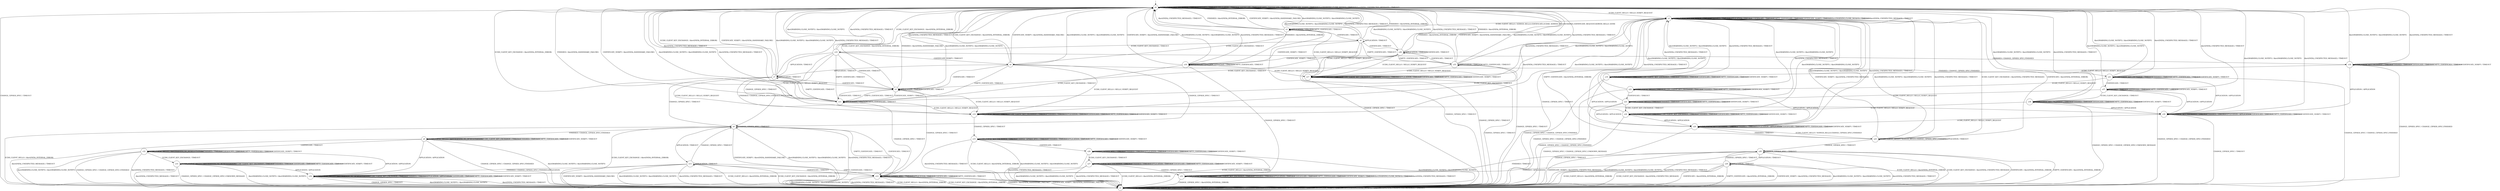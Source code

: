 digraph g {

	s0 [shape="circle" label="s0"];
	s1 [shape="circle" label="s1"];
	s2 [shape="circle" label="s2"];
	s3 [shape="circle" label="s3"];
	s4 [shape="circle" label="s4"];
	s5 [shape="circle" label="s5"];
	s6 [shape="circle" label="s6"];
	s7 [shape="circle" label="s7"];
	s8 [shape="circle" label="s8"];
	s9 [shape="circle" label="s9"];
	s10 [shape="circle" label="s10"];
	s11 [shape="circle" label="s11"];
	s12 [shape="circle" label="s12"];
	s13 [shape="circle" label="s13"];
	s14 [shape="circle" label="s14"];
	s15 [shape="circle" label="s15"];
	s16 [shape="circle" label="s16"];
	s17 [shape="circle" label="s17"];
	s18 [shape="circle" label="s18"];
	s19 [shape="circle" label="s19"];
	s20 [shape="circle" label="s20"];
	s21 [shape="circle" label="s21"];
	s22 [shape="circle" label="s22"];
	s23 [shape="circle" label="s23"];
	s24 [shape="circle" label="s24"];
	s25 [shape="circle" label="s25"];
	s26 [shape="circle" label="s26"];
	s27 [shape="circle" label="s27"];
	s28 [shape="circle" label="s28"];
	s29 [shape="circle" label="s29"];
	s30 [shape="circle" label="s30"];
	s31 [shape="circle" label="s31"];
	s32 [shape="circle" label="s32"];
	s33 [shape="circle" label="s33"];
	s34 [shape="circle" label="s34"];
	s35 [shape="circle" label="s35"];
	s36 [shape="circle" label="s36"];
	s37 [shape="circle" label="s37"];
	s38 [shape="circle" label="s38"];
	s0 -> s2 [label="ECDH_CLIENT_HELLO / HELLO_VERIFY_REQUEST"];
	s0 -> s0 [label="ECDH_CLIENT_KEY_EXCHANGE / TIMEOUT"];
	s0 -> s1 [label="CHANGE_CIPHER_SPEC / TIMEOUT"];
	s0 -> s0 [label="FINISHED / TIMEOUT"];
	s0 -> s0 [label="APPLICATION / TIMEOUT"];
	s0 -> s0 [label="CERTIFICATE / TIMEOUT"];
	s0 -> s0 [label="EMPTY_CERTIFICATE / TIMEOUT"];
	s0 -> s0 [label="CERTIFICATE_VERIFY / TIMEOUT"];
	s0 -> s0 [label="Alert(WARNING,CLOSE_NOTIFY) / TIMEOUT"];
	s0 -> s0 [label="Alert(FATAL,UNEXPECTED_MESSAGE) / TIMEOUT"];
	s1 -> s1 [label="ECDH_CLIENT_HELLO / TIMEOUT"];
	s1 -> s1 [label="ECDH_CLIENT_KEY_EXCHANGE / TIMEOUT"];
	s1 -> s1 [label="CHANGE_CIPHER_SPEC / TIMEOUT"];
	s1 -> s1 [label="FINISHED / TIMEOUT"];
	s1 -> s1 [label="APPLICATION / TIMEOUT"];
	s1 -> s1 [label="CERTIFICATE / TIMEOUT"];
	s1 -> s1 [label="EMPTY_CERTIFICATE / TIMEOUT"];
	s1 -> s1 [label="CERTIFICATE_VERIFY / TIMEOUT"];
	s1 -> s1 [label="Alert(WARNING,CLOSE_NOTIFY) / TIMEOUT"];
	s1 -> s1 [label="Alert(FATAL,UNEXPECTED_MESSAGE) / TIMEOUT"];
	s2 -> s3 [label="ECDH_CLIENT_HELLO / SERVER_HELLO,CERTIFICATE,ECDHE_SERVER_KEY_EXCHANGE,CERTIFICATE_REQUEST,SERVER_HELLO_DONE"];
	s2 -> s2 [label="ECDH_CLIENT_KEY_EXCHANGE / TIMEOUT"];
	s2 -> s1 [label="CHANGE_CIPHER_SPEC / TIMEOUT"];
	s2 -> s2 [label="FINISHED / TIMEOUT"];
	s2 -> s2 [label="APPLICATION / TIMEOUT"];
	s2 -> s2 [label="CERTIFICATE / TIMEOUT"];
	s2 -> s2 [label="EMPTY_CERTIFICATE / TIMEOUT"];
	s2 -> s2 [label="CERTIFICATE_VERIFY / TIMEOUT"];
	s2 -> s2 [label="Alert(WARNING,CLOSE_NOTIFY) / TIMEOUT"];
	s2 -> s2 [label="Alert(FATAL,UNEXPECTED_MESSAGE) / TIMEOUT"];
	s3 -> s17 [label="ECDH_CLIENT_HELLO / HELLO_VERIFY_REQUEST"];
	s3 -> s4 [label="ECDH_CLIENT_KEY_EXCHANGE / TIMEOUT"];
	s3 -> s1 [label="CHANGE_CIPHER_SPEC / TIMEOUT"];
	s3 -> s0 [label="FINISHED / Alert(FATAL,INTERNAL_ERROR)"];
	s3 -> s3 [label="APPLICATION / TIMEOUT"];
	s3 -> s9 [label="CERTIFICATE / TIMEOUT"];
	s3 -> s3 [label="EMPTY_CERTIFICATE / TIMEOUT"];
	s3 -> s0 [label="CERTIFICATE_VERIFY / Alert(FATAL,HANDSHAKE_FAILURE)"];
	s3 -> s0 [label="Alert(WARNING,CLOSE_NOTIFY) / Alert(WARNING,CLOSE_NOTIFY)"];
	s3 -> s0 [label="Alert(FATAL,UNEXPECTED_MESSAGE) / TIMEOUT"];
	s4 -> s14 [label="ECDH_CLIENT_HELLO / HELLO_VERIFY_REQUEST"];
	s4 -> s0 [label="ECDH_CLIENT_KEY_EXCHANGE / Alert(FATAL,INTERNAL_ERROR)"];
	s4 -> s6 [label="CHANGE_CIPHER_SPEC / TIMEOUT"];
	s4 -> s21 [label="FINISHED / CHANGE_CIPHER_SPEC,FINISHED"];
	s4 -> s7 [label="APPLICATION / TIMEOUT"];
	s4 -> s5 [label="CERTIFICATE / TIMEOUT"];
	s4 -> s11 [label="EMPTY_CERTIFICATE / TIMEOUT"];
	s4 -> s0 [label="CERTIFICATE_VERIFY / Alert(FATAL,HANDSHAKE_FAILURE)"];
	s4 -> s0 [label="Alert(WARNING,CLOSE_NOTIFY) / Alert(WARNING,CLOSE_NOTIFY)"];
	s4 -> s0 [label="Alert(FATAL,UNEXPECTED_MESSAGE) / TIMEOUT"];
	s5 -> s14 [label="ECDH_CLIENT_HELLO / HELLO_VERIFY_REQUEST"];
	s5 -> s0 [label="ECDH_CLIENT_KEY_EXCHANGE / Alert(FATAL,INTERNAL_ERROR)"];
	s5 -> s12 [label="CHANGE_CIPHER_SPEC / TIMEOUT"];
	s5 -> s0 [label="FINISHED / Alert(FATAL,HANDSHAKE_FAILURE)"];
	s5 -> s5 [label="APPLICATION / TIMEOUT"];
	s5 -> s5 [label="CERTIFICATE / TIMEOUT"];
	s5 -> s11 [label="EMPTY_CERTIFICATE / TIMEOUT"];
	s5 -> s11 [label="CERTIFICATE_VERIFY / TIMEOUT"];
	s5 -> s0 [label="Alert(WARNING,CLOSE_NOTIFY) / Alert(WARNING,CLOSE_NOTIFY)"];
	s5 -> s0 [label="Alert(FATAL,UNEXPECTED_MESSAGE) / TIMEOUT"];
	s6 -> s1 [label="ECDH_CLIENT_HELLO / Alert(FATAL,INTERNAL_ERROR)"];
	s6 -> s1 [label="ECDH_CLIENT_KEY_EXCHANGE / Alert(FATAL,INTERNAL_ERROR)"];
	s6 -> s6 [label="CHANGE_CIPHER_SPEC / TIMEOUT"];
	s6 -> s8 [label="FINISHED / CHANGE_CIPHER_SPEC,FINISHED"];
	s6 -> s13 [label="APPLICATION / TIMEOUT"];
	s6 -> s12 [label="CERTIFICATE / TIMEOUT"];
	s6 -> s12 [label="EMPTY_CERTIFICATE / TIMEOUT"];
	s6 -> s1 [label="CERTIFICATE_VERIFY / Alert(FATAL,HANDSHAKE_FAILURE)"];
	s6 -> s1 [label="Alert(WARNING,CLOSE_NOTIFY) / Alert(WARNING,CLOSE_NOTIFY)"];
	s6 -> s1 [label="Alert(FATAL,UNEXPECTED_MESSAGE) / TIMEOUT"];
	s7 -> s14 [label="ECDH_CLIENT_HELLO / HELLO_VERIFY_REQUEST"];
	s7 -> s0 [label="ECDH_CLIENT_KEY_EXCHANGE / Alert(FATAL,INTERNAL_ERROR)"];
	s7 -> s6 [label="CHANGE_CIPHER_SPEC / TIMEOUT"];
	s7 -> s30 [label="FINISHED / CHANGE_CIPHER_SPEC,FINISHED,APPLICATION"];
	s7 -> s7 [label="APPLICATION / TIMEOUT"];
	s7 -> s5 [label="CERTIFICATE / TIMEOUT"];
	s7 -> s11 [label="EMPTY_CERTIFICATE / TIMEOUT"];
	s7 -> s0 [label="CERTIFICATE_VERIFY / Alert(FATAL,HANDSHAKE_FAILURE)"];
	s7 -> s0 [label="Alert(WARNING,CLOSE_NOTIFY) / Alert(WARNING,CLOSE_NOTIFY)"];
	s7 -> s0 [label="Alert(FATAL,UNEXPECTED_MESSAGE) / TIMEOUT"];
	s8 -> s8 [label="ECDH_CLIENT_HELLO / Alert(WARNING,NO_RENEGOTIATION)"];
	s8 -> s8 [label="ECDH_CLIENT_KEY_EXCHANGE / TIMEOUT"];
	s8 -> s1 [label="CHANGE_CIPHER_SPEC / CHANGE_CIPHER_SPEC,FINISHED"];
	s8 -> s8 [label="FINISHED / TIMEOUT"];
	s8 -> s34 [label="APPLICATION / APPLICATION"];
	s8 -> s32 [label="CERTIFICATE / TIMEOUT"];
	s8 -> s8 [label="EMPTY_CERTIFICATE / TIMEOUT"];
	s8 -> s8 [label="CERTIFICATE_VERIFY / TIMEOUT"];
	s8 -> s1 [label="Alert(WARNING,CLOSE_NOTIFY) / Alert(WARNING,CLOSE_NOTIFY)"];
	s8 -> s1 [label="Alert(FATAL,UNEXPECTED_MESSAGE) / TIMEOUT"];
	s9 -> s17 [label="ECDH_CLIENT_HELLO / HELLO_VERIFY_REQUEST"];
	s9 -> s10 [label="ECDH_CLIENT_KEY_EXCHANGE / TIMEOUT"];
	s9 -> s1 [label="CHANGE_CIPHER_SPEC / TIMEOUT"];
	s9 -> s0 [label="FINISHED / Alert(FATAL,INTERNAL_ERROR)"];
	s9 -> s9 [label="APPLICATION / TIMEOUT"];
	s9 -> s36 [label="CERTIFICATE / TIMEOUT"];
	s9 -> s35 [label="EMPTY_CERTIFICATE / TIMEOUT"];
	s9 -> s16 [label="CERTIFICATE_VERIFY / TIMEOUT"];
	s9 -> s0 [label="Alert(WARNING,CLOSE_NOTIFY) / Alert(WARNING,CLOSE_NOTIFY)"];
	s9 -> s0 [label="Alert(FATAL,UNEXPECTED_MESSAGE) / TIMEOUT"];
	s10 -> s14 [label="ECDH_CLIENT_HELLO / HELLO_VERIFY_REQUEST"];
	s10 -> s0 [label="ECDH_CLIENT_KEY_EXCHANGE / Alert(FATAL,INTERNAL_ERROR)"];
	s10 -> s6 [label="CHANGE_CIPHER_SPEC / TIMEOUT"];
	s10 -> s18 [label="FINISHED / CHANGE_CIPHER_SPEC,FINISHED"];
	s10 -> s7 [label="APPLICATION / TIMEOUT"];
	s10 -> s5 [label="CERTIFICATE / TIMEOUT"];
	s10 -> s11 [label="EMPTY_CERTIFICATE / TIMEOUT"];
	s10 -> s4 [label="CERTIFICATE_VERIFY / TIMEOUT"];
	s10 -> s0 [label="Alert(WARNING,CLOSE_NOTIFY) / Alert(WARNING,CLOSE_NOTIFY)"];
	s10 -> s0 [label="Alert(FATAL,UNEXPECTED_MESSAGE) / TIMEOUT"];
	s11 -> s14 [label="ECDH_CLIENT_HELLO / HELLO_VERIFY_REQUEST"];
	s11 -> s0 [label="ECDH_CLIENT_KEY_EXCHANGE / Alert(FATAL,INTERNAL_ERROR)"];
	s11 -> s12 [label="CHANGE_CIPHER_SPEC / TIMEOUT"];
	s11 -> s0 [label="FINISHED / Alert(FATAL,HANDSHAKE_FAILURE)"];
	s11 -> s11 [label="APPLICATION / TIMEOUT"];
	s11 -> s5 [label="CERTIFICATE / TIMEOUT"];
	s11 -> s11 [label="EMPTY_CERTIFICATE / TIMEOUT"];
	s11 -> s0 [label="CERTIFICATE_VERIFY / Alert(FATAL,HANDSHAKE_FAILURE)"];
	s11 -> s0 [label="Alert(WARNING,CLOSE_NOTIFY) / Alert(WARNING,CLOSE_NOTIFY)"];
	s11 -> s0 [label="Alert(FATAL,UNEXPECTED_MESSAGE) / TIMEOUT"];
	s12 -> s1 [label="ECDH_CLIENT_HELLO / Alert(FATAL,INTERNAL_ERROR)"];
	s12 -> s1 [label="ECDH_CLIENT_KEY_EXCHANGE / Alert(FATAL,INTERNAL_ERROR)"];
	s12 -> s12 [label="CHANGE_CIPHER_SPEC / TIMEOUT"];
	s12 -> s1 [label="FINISHED / Alert(FATAL,HANDSHAKE_FAILURE)"];
	s12 -> s12 [label="APPLICATION / TIMEOUT"];
	s12 -> s12 [label="CERTIFICATE / TIMEOUT"];
	s12 -> s12 [label="EMPTY_CERTIFICATE / TIMEOUT"];
	s12 -> s1 [label="CERTIFICATE_VERIFY / Alert(FATAL,HANDSHAKE_FAILURE)"];
	s12 -> s1 [label="Alert(WARNING,CLOSE_NOTIFY) / Alert(WARNING,CLOSE_NOTIFY)"];
	s12 -> s1 [label="Alert(FATAL,UNEXPECTED_MESSAGE) / TIMEOUT"];
	s13 -> s1 [label="ECDH_CLIENT_HELLO / Alert(FATAL,INTERNAL_ERROR)"];
	s13 -> s1 [label="ECDH_CLIENT_KEY_EXCHANGE / Alert(FATAL,INTERNAL_ERROR)"];
	s13 -> s6 [label="CHANGE_CIPHER_SPEC / TIMEOUT"];
	s13 -> s34 [label="FINISHED / CHANGE_CIPHER_SPEC,FINISHED,APPLICATION"];
	s13 -> s13 [label="APPLICATION / TIMEOUT"];
	s13 -> s12 [label="CERTIFICATE / TIMEOUT"];
	s13 -> s12 [label="EMPTY_CERTIFICATE / TIMEOUT"];
	s13 -> s1 [label="CERTIFICATE_VERIFY / Alert(FATAL,HANDSHAKE_FAILURE)"];
	s13 -> s1 [label="Alert(WARNING,CLOSE_NOTIFY) / Alert(WARNING,CLOSE_NOTIFY)"];
	s13 -> s1 [label="Alert(FATAL,UNEXPECTED_MESSAGE) / TIMEOUT"];
	s14 -> s14 [label="ECDH_CLIENT_HELLO / TIMEOUT"];
	s14 -> s14 [label="ECDH_CLIENT_KEY_EXCHANGE / TIMEOUT"];
	s14 -> s15 [label="CHANGE_CIPHER_SPEC / TIMEOUT"];
	s14 -> s14 [label="FINISHED / TIMEOUT"];
	s14 -> s14 [label="APPLICATION / TIMEOUT"];
	s14 -> s14 [label="CERTIFICATE / TIMEOUT"];
	s14 -> s14 [label="EMPTY_CERTIFICATE / TIMEOUT"];
	s14 -> s14 [label="CERTIFICATE_VERIFY / TIMEOUT"];
	s14 -> s2 [label="Alert(WARNING,CLOSE_NOTIFY) / Alert(WARNING,CLOSE_NOTIFY)"];
	s14 -> s2 [label="Alert(FATAL,UNEXPECTED_MESSAGE) / TIMEOUT"];
	s15 -> s1 [label="ECDH_CLIENT_HELLO / Alert(FATAL,INTERNAL_ERROR)"];
	s15 -> s15 [label="ECDH_CLIENT_KEY_EXCHANGE / TIMEOUT"];
	s15 -> s15 [label="CHANGE_CIPHER_SPEC / TIMEOUT"];
	s15 -> s15 [label="FINISHED / TIMEOUT"];
	s15 -> s15 [label="APPLICATION / TIMEOUT"];
	s15 -> s26 [label="CERTIFICATE / TIMEOUT"];
	s15 -> s15 [label="EMPTY_CERTIFICATE / TIMEOUT"];
	s15 -> s15 [label="CERTIFICATE_VERIFY / TIMEOUT"];
	s15 -> s1 [label="Alert(WARNING,CLOSE_NOTIFY) / Alert(WARNING,CLOSE_NOTIFY)"];
	s15 -> s1 [label="Alert(FATAL,UNEXPECTED_MESSAGE) / TIMEOUT"];
	s16 -> s17 [label="ECDH_CLIENT_HELLO / HELLO_VERIFY_REQUEST"];
	s16 -> s11 [label="ECDH_CLIENT_KEY_EXCHANGE / TIMEOUT"];
	s16 -> s31 [label="CHANGE_CIPHER_SPEC / TIMEOUT"];
	s16 -> s0 [label="FINISHED / Alert(FATAL,INTERNAL_ERROR)"];
	s16 -> s16 [label="APPLICATION / TIMEOUT"];
	s16 -> s16 [label="CERTIFICATE / TIMEOUT"];
	s16 -> s16 [label="EMPTY_CERTIFICATE / TIMEOUT"];
	s16 -> s0 [label="CERTIFICATE_VERIFY / Alert(FATAL,HANDSHAKE_FAILURE)"];
	s16 -> s0 [label="Alert(WARNING,CLOSE_NOTIFY) / Alert(WARNING,CLOSE_NOTIFY)"];
	s16 -> s0 [label="Alert(FATAL,UNEXPECTED_MESSAGE) / TIMEOUT"];
	s17 -> s17 [label="ECDH_CLIENT_HELLO / TIMEOUT"];
	s17 -> s17 [label="ECDH_CLIENT_KEY_EXCHANGE / TIMEOUT"];
	s17 -> s1 [label="CHANGE_CIPHER_SPEC / TIMEOUT"];
	s17 -> s17 [label="FINISHED / TIMEOUT"];
	s17 -> s17 [label="APPLICATION / TIMEOUT"];
	s17 -> s17 [label="CERTIFICATE / TIMEOUT"];
	s17 -> s17 [label="EMPTY_CERTIFICATE / TIMEOUT"];
	s17 -> s17 [label="CERTIFICATE_VERIFY / TIMEOUT"];
	s17 -> s2 [label="Alert(WARNING,CLOSE_NOTIFY) / Alert(WARNING,CLOSE_NOTIFY)"];
	s17 -> s2 [label="Alert(FATAL,UNEXPECTED_MESSAGE) / TIMEOUT"];
	s18 -> s19 [label="ECDH_CLIENT_HELLO / HELLO_VERIFY_REQUEST"];
	s18 -> s18 [label="ECDH_CLIENT_KEY_EXCHANGE / TIMEOUT"];
	s18 -> s1 [label="CHANGE_CIPHER_SPEC / CHANGE_CIPHER_SPEC,FINISHED"];
	s18 -> s18 [label="FINISHED / TIMEOUT"];
	s18 -> s30 [label="APPLICATION / APPLICATION"];
	s18 -> s18 [label="CERTIFICATE / TIMEOUT"];
	s18 -> s18 [label="EMPTY_CERTIFICATE / TIMEOUT"];
	s18 -> s18 [label="CERTIFICATE_VERIFY / TIMEOUT"];
	s18 -> s0 [label="Alert(WARNING,CLOSE_NOTIFY) / Alert(WARNING,CLOSE_NOTIFY)"];
	s18 -> s0 [label="Alert(FATAL,UNEXPECTED_MESSAGE) / TIMEOUT"];
	s19 -> s19 [label="ECDH_CLIENT_HELLO / TIMEOUT"];
	s19 -> s19 [label="ECDH_CLIENT_KEY_EXCHANGE / TIMEOUT"];
	s19 -> s1 [label="CHANGE_CIPHER_SPEC / CHANGE_CIPHER_SPEC,FINISHED"];
	s19 -> s19 [label="FINISHED / TIMEOUT"];
	s19 -> s20 [label="APPLICATION / APPLICATION"];
	s19 -> s19 [label="CERTIFICATE / TIMEOUT"];
	s19 -> s19 [label="EMPTY_CERTIFICATE / TIMEOUT"];
	s19 -> s19 [label="CERTIFICATE_VERIFY / TIMEOUT"];
	s19 -> s2 [label="Alert(WARNING,CLOSE_NOTIFY) / Alert(WARNING,CLOSE_NOTIFY)"];
	s19 -> s2 [label="Alert(FATAL,UNEXPECTED_MESSAGE) / TIMEOUT"];
	s20 -> s25 [label="ECDH_CLIENT_HELLO / SERVER_HELLO,CHANGE_CIPHER_SPEC,FINISHED"];
	s20 -> s20 [label="ECDH_CLIENT_KEY_EXCHANGE / TIMEOUT"];
	s20 -> s1 [label="CHANGE_CIPHER_SPEC / TIMEOUT"];
	s20 -> s20 [label="FINISHED / TIMEOUT"];
	s20 -> s20 [label="APPLICATION / APPLICATION"];
	s20 -> s20 [label="CERTIFICATE / TIMEOUT"];
	s20 -> s20 [label="EMPTY_CERTIFICATE / TIMEOUT"];
	s20 -> s20 [label="CERTIFICATE_VERIFY / TIMEOUT"];
	s20 -> s2 [label="Alert(WARNING,CLOSE_NOTIFY) / Alert(WARNING,CLOSE_NOTIFY)"];
	s20 -> s2 [label="Alert(FATAL,UNEXPECTED_MESSAGE) / TIMEOUT"];
	s21 -> s22 [label="ECDH_CLIENT_HELLO / HELLO_VERIFY_REQUEST"];
	s21 -> s21 [label="ECDH_CLIENT_KEY_EXCHANGE / TIMEOUT"];
	s21 -> s1 [label="CHANGE_CIPHER_SPEC / CHANGE_CIPHER_SPEC,FINISHED"];
	s21 -> s21 [label="FINISHED / TIMEOUT"];
	s21 -> s30 [label="APPLICATION / APPLICATION"];
	s21 -> s37 [label="CERTIFICATE / TIMEOUT"];
	s21 -> s21 [label="EMPTY_CERTIFICATE / TIMEOUT"];
	s21 -> s21 [label="CERTIFICATE_VERIFY / TIMEOUT"];
	s21 -> s0 [label="Alert(WARNING,CLOSE_NOTIFY) / Alert(WARNING,CLOSE_NOTIFY)"];
	s21 -> s0 [label="Alert(FATAL,UNEXPECTED_MESSAGE) / TIMEOUT"];
	s22 -> s22 [label="ECDH_CLIENT_HELLO / TIMEOUT"];
	s22 -> s22 [label="ECDH_CLIENT_KEY_EXCHANGE / TIMEOUT"];
	s22 -> s1 [label="CHANGE_CIPHER_SPEC / CHANGE_CIPHER_SPEC,FINISHED"];
	s22 -> s22 [label="FINISHED / TIMEOUT"];
	s22 -> s20 [label="APPLICATION / APPLICATION"];
	s22 -> s23 [label="CERTIFICATE / TIMEOUT"];
	s22 -> s22 [label="EMPTY_CERTIFICATE / TIMEOUT"];
	s22 -> s22 [label="CERTIFICATE_VERIFY / TIMEOUT"];
	s22 -> s2 [label="Alert(WARNING,CLOSE_NOTIFY) / Alert(WARNING,CLOSE_NOTIFY)"];
	s22 -> s2 [label="Alert(FATAL,UNEXPECTED_MESSAGE) / TIMEOUT"];
	s23 -> s23 [label="ECDH_CLIENT_HELLO / TIMEOUT"];
	s23 -> s24 [label="ECDH_CLIENT_KEY_EXCHANGE / TIMEOUT"];
	s23 -> s1 [label="CHANGE_CIPHER_SPEC / CHANGE_CIPHER_SPEC,FINISHED"];
	s23 -> s23 [label="FINISHED / TIMEOUT"];
	s23 -> s20 [label="APPLICATION / APPLICATION"];
	s23 -> s23 [label="CERTIFICATE / TIMEOUT"];
	s23 -> s23 [label="EMPTY_CERTIFICATE / TIMEOUT"];
	s23 -> s23 [label="CERTIFICATE_VERIFY / TIMEOUT"];
	s23 -> s2 [label="Alert(WARNING,CLOSE_NOTIFY) / Alert(WARNING,CLOSE_NOTIFY)"];
	s23 -> s2 [label="Alert(FATAL,UNEXPECTED_MESSAGE) / TIMEOUT"];
	s24 -> s24 [label="ECDH_CLIENT_HELLO / TIMEOUT"];
	s24 -> s24 [label="ECDH_CLIENT_KEY_EXCHANGE / TIMEOUT"];
	s24 -> s1 [label="CHANGE_CIPHER_SPEC / CHANGE_CIPHER_SPEC,UNKNOWN_MESSAGE"];
	s24 -> s24 [label="FINISHED / TIMEOUT"];
	s24 -> s20 [label="APPLICATION / APPLICATION"];
	s24 -> s24 [label="CERTIFICATE / TIMEOUT"];
	s24 -> s24 [label="EMPTY_CERTIFICATE / TIMEOUT"];
	s24 -> s24 [label="CERTIFICATE_VERIFY / TIMEOUT"];
	s24 -> s2 [label="Alert(WARNING,CLOSE_NOTIFY) / Alert(WARNING,CLOSE_NOTIFY)"];
	s24 -> s2 [label="Alert(FATAL,UNEXPECTED_MESSAGE) / TIMEOUT"];
	s25 -> s25 [label="ECDH_CLIENT_HELLO / SERVER_HELLO,CHANGE_CIPHER_SPEC,FINISHED"];
	s25 -> s2 [label="ECDH_CLIENT_KEY_EXCHANGE / Alert(FATAL,UNEXPECTED_MESSAGE)"];
	s25 -> s28 [label="CHANGE_CIPHER_SPEC / TIMEOUT"];
	s25 -> s20 [label="FINISHED / TIMEOUT"];
	s25 -> s25 [label="APPLICATION / TIMEOUT"];
	s25 -> s2 [label="CERTIFICATE / Alert(FATAL,INTERNAL_ERROR)"];
	s25 -> s2 [label="EMPTY_CERTIFICATE / Alert(FATAL,INTERNAL_ERROR)"];
	s25 -> s2 [label="CERTIFICATE_VERIFY / Alert(FATAL,UNEXPECTED_MESSAGE)"];
	s25 -> s2 [label="Alert(WARNING,CLOSE_NOTIFY) / Alert(WARNING,CLOSE_NOTIFY)"];
	s25 -> s2 [label="Alert(FATAL,UNEXPECTED_MESSAGE) / TIMEOUT"];
	s26 -> s1 [label="ECDH_CLIENT_HELLO / Alert(FATAL,INTERNAL_ERROR)"];
	s26 -> s27 [label="ECDH_CLIENT_KEY_EXCHANGE / TIMEOUT"];
	s26 -> s26 [label="CHANGE_CIPHER_SPEC / TIMEOUT"];
	s26 -> s26 [label="FINISHED / TIMEOUT"];
	s26 -> s26 [label="APPLICATION / TIMEOUT"];
	s26 -> s26 [label="CERTIFICATE / TIMEOUT"];
	s26 -> s26 [label="EMPTY_CERTIFICATE / TIMEOUT"];
	s26 -> s26 [label="CERTIFICATE_VERIFY / TIMEOUT"];
	s26 -> s1 [label="Alert(WARNING,CLOSE_NOTIFY) / Alert(WARNING,CLOSE_NOTIFY)"];
	s26 -> s1 [label="Alert(FATAL,UNEXPECTED_MESSAGE) / TIMEOUT"];
	s27 -> s1 [label="ECDH_CLIENT_HELLO / Alert(FATAL,INTERNAL_ERROR)"];
	s27 -> s27 [label="ECDH_CLIENT_KEY_EXCHANGE / TIMEOUT"];
	s27 -> s31 [label="CHANGE_CIPHER_SPEC / TIMEOUT"];
	s27 -> s27 [label="FINISHED / TIMEOUT"];
	s27 -> s27 [label="APPLICATION / TIMEOUT"];
	s27 -> s27 [label="CERTIFICATE / TIMEOUT"];
	s27 -> s27 [label="EMPTY_CERTIFICATE / TIMEOUT"];
	s27 -> s27 [label="CERTIFICATE_VERIFY / TIMEOUT"];
	s27 -> s1 [label="Alert(WARNING,CLOSE_NOTIFY) / Alert(WARNING,CLOSE_NOTIFY)"];
	s27 -> s1 [label="Alert(FATAL,UNEXPECTED_MESSAGE) / TIMEOUT"];
	s28 -> s1 [label="ECDH_CLIENT_HELLO / Alert(FATAL,INTERNAL_ERROR)"];
	s28 -> s1 [label="ECDH_CLIENT_KEY_EXCHANGE / Alert(FATAL,UNEXPECTED_MESSAGE)"];
	s28 -> s28 [label="CHANGE_CIPHER_SPEC / TIMEOUT"];
	s28 -> s34 [label="FINISHED / TIMEOUT"];
	s28 -> s29 [label="APPLICATION / TIMEOUT"];
	s28 -> s1 [label="CERTIFICATE / Alert(FATAL,INTERNAL_ERROR)"];
	s28 -> s1 [label="EMPTY_CERTIFICATE / Alert(FATAL,INTERNAL_ERROR)"];
	s28 -> s1 [label="CERTIFICATE_VERIFY / Alert(FATAL,UNEXPECTED_MESSAGE)"];
	s28 -> s1 [label="Alert(WARNING,CLOSE_NOTIFY) / Alert(WARNING,CLOSE_NOTIFY)"];
	s28 -> s1 [label="Alert(FATAL,UNEXPECTED_MESSAGE) / TIMEOUT"];
	s29 -> s1 [label="ECDH_CLIENT_HELLO / Alert(FATAL,INTERNAL_ERROR)"];
	s29 -> s1 [label="ECDH_CLIENT_KEY_EXCHANGE / Alert(FATAL,UNEXPECTED_MESSAGE)"];
	s29 -> s28 [label="CHANGE_CIPHER_SPEC / TIMEOUT"];
	s29 -> s34 [label="FINISHED / APPLICATION"];
	s29 -> s29 [label="APPLICATION / TIMEOUT"];
	s29 -> s1 [label="CERTIFICATE / Alert(FATAL,INTERNAL_ERROR)"];
	s29 -> s1 [label="EMPTY_CERTIFICATE / Alert(FATAL,INTERNAL_ERROR)"];
	s29 -> s1 [label="CERTIFICATE_VERIFY / Alert(FATAL,UNEXPECTED_MESSAGE)"];
	s29 -> s1 [label="Alert(WARNING,CLOSE_NOTIFY) / Alert(WARNING,CLOSE_NOTIFY)"];
	s29 -> s1 [label="Alert(FATAL,UNEXPECTED_MESSAGE) / TIMEOUT"];
	s30 -> s20 [label="ECDH_CLIENT_HELLO / HELLO_VERIFY_REQUEST"];
	s30 -> s30 [label="ECDH_CLIENT_KEY_EXCHANGE / TIMEOUT"];
	s30 -> s1 [label="CHANGE_CIPHER_SPEC / TIMEOUT"];
	s30 -> s30 [label="FINISHED / TIMEOUT"];
	s30 -> s30 [label="APPLICATION / APPLICATION"];
	s30 -> s30 [label="CERTIFICATE / TIMEOUT"];
	s30 -> s30 [label="EMPTY_CERTIFICATE / TIMEOUT"];
	s30 -> s30 [label="CERTIFICATE_VERIFY / TIMEOUT"];
	s30 -> s0 [label="Alert(WARNING,CLOSE_NOTIFY) / Alert(WARNING,CLOSE_NOTIFY)"];
	s30 -> s0 [label="Alert(FATAL,UNEXPECTED_MESSAGE) / TIMEOUT"];
	s31 -> s31 [label="ECDH_CLIENT_HELLO / TIMEOUT"];
	s31 -> s31 [label="ECDH_CLIENT_KEY_EXCHANGE / TIMEOUT"];
	s31 -> s1 [label="CHANGE_CIPHER_SPEC / Alert(FATAL,INTERNAL_ERROR)"];
	s31 -> s31 [label="FINISHED / TIMEOUT"];
	s31 -> s31 [label="APPLICATION / TIMEOUT"];
	s31 -> s31 [label="CERTIFICATE / TIMEOUT"];
	s31 -> s31 [label="EMPTY_CERTIFICATE / TIMEOUT"];
	s31 -> s31 [label="CERTIFICATE_VERIFY / TIMEOUT"];
	s31 -> s31 [label="Alert(WARNING,CLOSE_NOTIFY) / TIMEOUT"];
	s31 -> s31 [label="Alert(FATAL,UNEXPECTED_MESSAGE) / TIMEOUT"];
	s32 -> s32 [label="ECDH_CLIENT_HELLO / Alert(WARNING,NO_RENEGOTIATION)"];
	s32 -> s33 [label="ECDH_CLIENT_KEY_EXCHANGE / TIMEOUT"];
	s32 -> s1 [label="CHANGE_CIPHER_SPEC / CHANGE_CIPHER_SPEC,FINISHED"];
	s32 -> s32 [label="FINISHED / TIMEOUT"];
	s32 -> s34 [label="APPLICATION / APPLICATION"];
	s32 -> s32 [label="CERTIFICATE / TIMEOUT"];
	s32 -> s32 [label="EMPTY_CERTIFICATE / TIMEOUT"];
	s32 -> s32 [label="CERTIFICATE_VERIFY / TIMEOUT"];
	s32 -> s1 [label="Alert(WARNING,CLOSE_NOTIFY) / Alert(WARNING,CLOSE_NOTIFY)"];
	s32 -> s1 [label="Alert(FATAL,UNEXPECTED_MESSAGE) / TIMEOUT"];
	s33 -> s33 [label="ECDH_CLIENT_HELLO / Alert(WARNING,NO_RENEGOTIATION)"];
	s33 -> s33 [label="ECDH_CLIENT_KEY_EXCHANGE / TIMEOUT"];
	s33 -> s1 [label="CHANGE_CIPHER_SPEC / CHANGE_CIPHER_SPEC,UNKNOWN_MESSAGE"];
	s33 -> s33 [label="FINISHED / TIMEOUT"];
	s33 -> s34 [label="APPLICATION / APPLICATION"];
	s33 -> s33 [label="CERTIFICATE / TIMEOUT"];
	s33 -> s33 [label="EMPTY_CERTIFICATE / TIMEOUT"];
	s33 -> s33 [label="CERTIFICATE_VERIFY / TIMEOUT"];
	s33 -> s1 [label="Alert(WARNING,CLOSE_NOTIFY) / Alert(WARNING,CLOSE_NOTIFY)"];
	s33 -> s1 [label="Alert(FATAL,UNEXPECTED_MESSAGE) / TIMEOUT"];
	s34 -> s34 [label="ECDH_CLIENT_HELLO / Alert(WARNING,NO_RENEGOTIATION)"];
	s34 -> s34 [label="ECDH_CLIENT_KEY_EXCHANGE / TIMEOUT"];
	s34 -> s1 [label="CHANGE_CIPHER_SPEC / TIMEOUT"];
	s34 -> s34 [label="FINISHED / TIMEOUT"];
	s34 -> s34 [label="APPLICATION / APPLICATION"];
	s34 -> s34 [label="CERTIFICATE / TIMEOUT"];
	s34 -> s34 [label="EMPTY_CERTIFICATE / TIMEOUT"];
	s34 -> s34 [label="CERTIFICATE_VERIFY / TIMEOUT"];
	s34 -> s1 [label="Alert(WARNING,CLOSE_NOTIFY) / Alert(WARNING,CLOSE_NOTIFY)"];
	s34 -> s1 [label="Alert(FATAL,UNEXPECTED_MESSAGE) / TIMEOUT"];
	s35 -> s17 [label="ECDH_CLIENT_HELLO / HELLO_VERIFY_REQUEST"];
	s35 -> s11 [label="ECDH_CLIENT_KEY_EXCHANGE / TIMEOUT"];
	s35 -> s1 [label="CHANGE_CIPHER_SPEC / TIMEOUT"];
	s35 -> s0 [label="FINISHED / Alert(FATAL,INTERNAL_ERROR)"];
	s35 -> s35 [label="APPLICATION / TIMEOUT"];
	s35 -> s36 [label="CERTIFICATE / TIMEOUT"];
	s35 -> s35 [label="EMPTY_CERTIFICATE / TIMEOUT"];
	s35 -> s0 [label="CERTIFICATE_VERIFY / Alert(FATAL,HANDSHAKE_FAILURE)"];
	s35 -> s0 [label="Alert(WARNING,CLOSE_NOTIFY) / Alert(WARNING,CLOSE_NOTIFY)"];
	s35 -> s0 [label="Alert(FATAL,UNEXPECTED_MESSAGE) / TIMEOUT"];
	s36 -> s17 [label="ECDH_CLIENT_HELLO / HELLO_VERIFY_REQUEST"];
	s36 -> s5 [label="ECDH_CLIENT_KEY_EXCHANGE / TIMEOUT"];
	s36 -> s1 [label="CHANGE_CIPHER_SPEC / TIMEOUT"];
	s36 -> s0 [label="FINISHED / Alert(FATAL,INTERNAL_ERROR)"];
	s36 -> s36 [label="APPLICATION / TIMEOUT"];
	s36 -> s36 [label="CERTIFICATE / TIMEOUT"];
	s36 -> s35 [label="EMPTY_CERTIFICATE / TIMEOUT"];
	s36 -> s16 [label="CERTIFICATE_VERIFY / TIMEOUT"];
	s36 -> s0 [label="Alert(WARNING,CLOSE_NOTIFY) / Alert(WARNING,CLOSE_NOTIFY)"];
	s36 -> s0 [label="Alert(FATAL,UNEXPECTED_MESSAGE) / TIMEOUT"];
	s37 -> s23 [label="ECDH_CLIENT_HELLO / HELLO_VERIFY_REQUEST"];
	s37 -> s38 [label="ECDH_CLIENT_KEY_EXCHANGE / TIMEOUT"];
	s37 -> s1 [label="CHANGE_CIPHER_SPEC / CHANGE_CIPHER_SPEC,FINISHED"];
	s37 -> s37 [label="FINISHED / TIMEOUT"];
	s37 -> s30 [label="APPLICATION / APPLICATION"];
	s37 -> s37 [label="CERTIFICATE / TIMEOUT"];
	s37 -> s37 [label="EMPTY_CERTIFICATE / TIMEOUT"];
	s37 -> s37 [label="CERTIFICATE_VERIFY / TIMEOUT"];
	s37 -> s0 [label="Alert(WARNING,CLOSE_NOTIFY) / Alert(WARNING,CLOSE_NOTIFY)"];
	s37 -> s0 [label="Alert(FATAL,UNEXPECTED_MESSAGE) / TIMEOUT"];
	s38 -> s24 [label="ECDH_CLIENT_HELLO / HELLO_VERIFY_REQUEST"];
	s38 -> s38 [label="ECDH_CLIENT_KEY_EXCHANGE / TIMEOUT"];
	s38 -> s1 [label="CHANGE_CIPHER_SPEC / CHANGE_CIPHER_SPEC,UNKNOWN_MESSAGE"];
	s38 -> s38 [label="FINISHED / TIMEOUT"];
	s38 -> s30 [label="APPLICATION / APPLICATION"];
	s38 -> s38 [label="CERTIFICATE / TIMEOUT"];
	s38 -> s38 [label="EMPTY_CERTIFICATE / TIMEOUT"];
	s38 -> s38 [label="CERTIFICATE_VERIFY / TIMEOUT"];
	s38 -> s0 [label="Alert(WARNING,CLOSE_NOTIFY) / Alert(WARNING,CLOSE_NOTIFY)"];
	s38 -> s0 [label="Alert(FATAL,UNEXPECTED_MESSAGE) / TIMEOUT"];

__start0 [label="" shape="none" width="0" height="0"];
__start0 -> s0;

}
